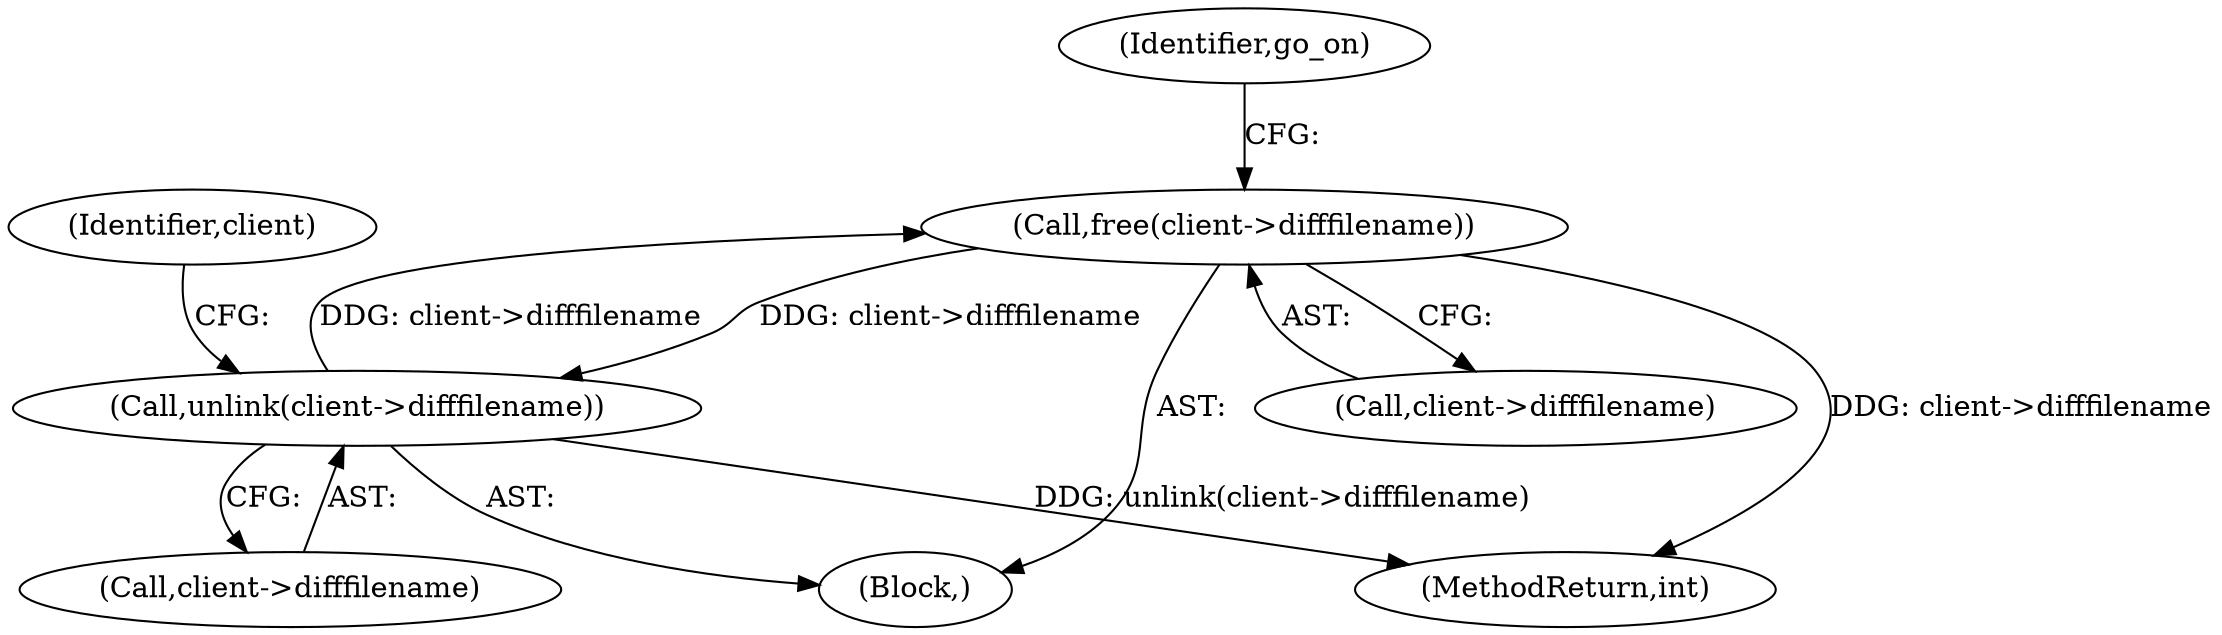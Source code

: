digraph "0_nbd_3ef52043861ab16352d49af89e048ba6339d6df8@API" {
"1000202" [label="(Call,free(client->difffilename))"];
"1000198" [label="(Call,unlink(client->difffilename))"];
"1000202" [label="(Call,free(client->difffilename))"];
"1000202" [label="(Call,free(client->difffilename))"];
"1000198" [label="(Call,unlink(client->difffilename))"];
"1000185" [label="(Block,)"];
"1000207" [label="(Identifier,go_on)"];
"1000199" [label="(Call,client->difffilename)"];
"1000411" [label="(MethodReturn,int)"];
"1000204" [label="(Identifier,client)"];
"1000203" [label="(Call,client->difffilename)"];
"1000202" -> "1000185"  [label="AST: "];
"1000202" -> "1000203"  [label="CFG: "];
"1000203" -> "1000202"  [label="AST: "];
"1000207" -> "1000202"  [label="CFG: "];
"1000202" -> "1000411"  [label="DDG: client->difffilename"];
"1000202" -> "1000198"  [label="DDG: client->difffilename"];
"1000198" -> "1000202"  [label="DDG: client->difffilename"];
"1000198" -> "1000185"  [label="AST: "];
"1000198" -> "1000199"  [label="CFG: "];
"1000199" -> "1000198"  [label="AST: "];
"1000204" -> "1000198"  [label="CFG: "];
"1000198" -> "1000411"  [label="DDG: unlink(client->difffilename)"];
}
